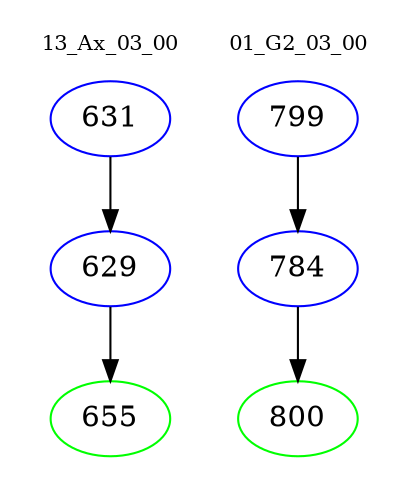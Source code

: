 digraph{
subgraph cluster_0 {
color = white
label = "13_Ax_03_00";
fontsize=10;
T0_631 [label="631", color="blue"]
T0_631 -> T0_629 [color="black"]
T0_629 [label="629", color="blue"]
T0_629 -> T0_655 [color="black"]
T0_655 [label="655", color="green"]
}
subgraph cluster_1 {
color = white
label = "01_G2_03_00";
fontsize=10;
T1_799 [label="799", color="blue"]
T1_799 -> T1_784 [color="black"]
T1_784 [label="784", color="blue"]
T1_784 -> T1_800 [color="black"]
T1_800 [label="800", color="green"]
}
}

